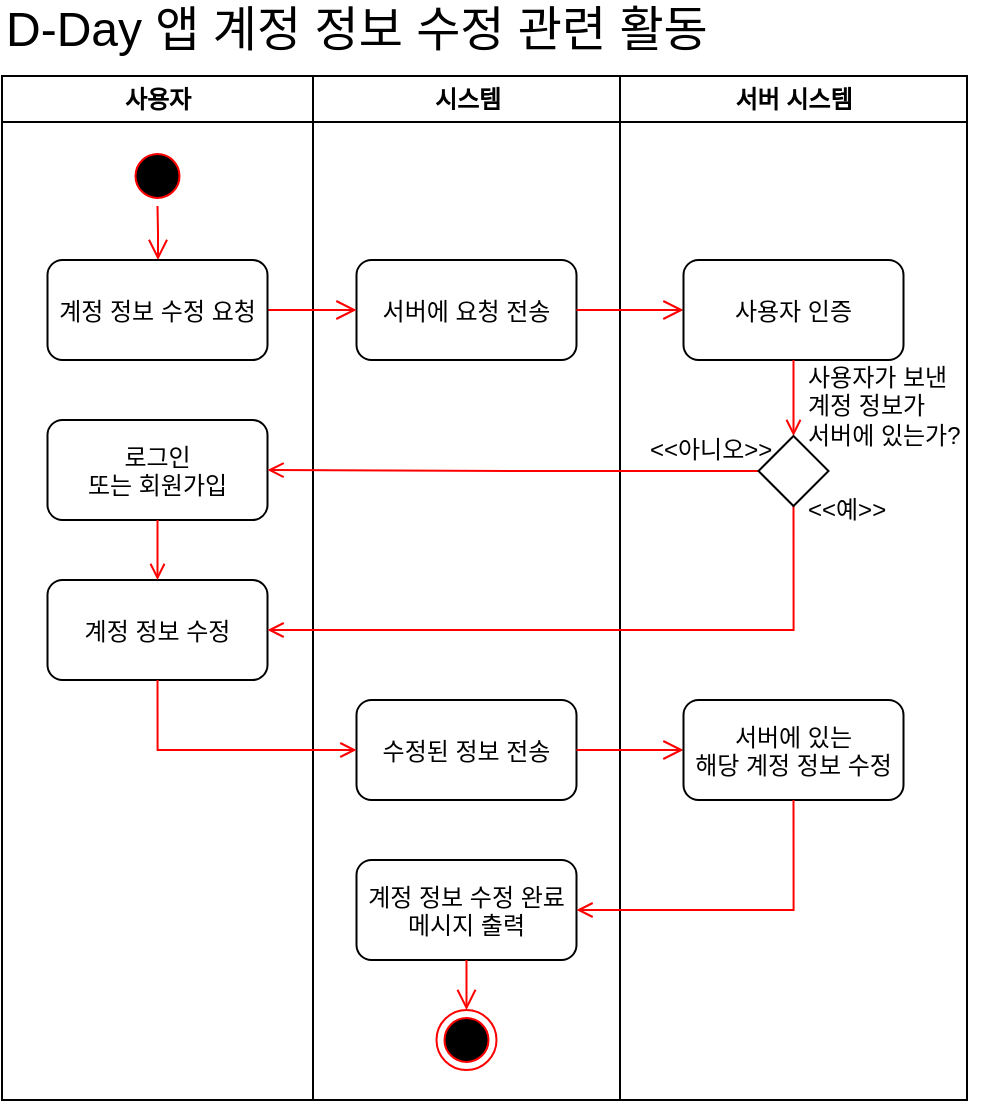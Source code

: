 <mxfile version="26.2.13">
  <diagram name="페이지-1" id="HnOk3otPxTWLIsypYAFh">
    <mxGraphModel dx="1215" dy="604" grid="1" gridSize="10" guides="1" tooltips="1" connect="1" arrows="1" fold="1" page="1" pageScale="1" pageWidth="827" pageHeight="1169" math="0" shadow="0">
      <root>
        <mxCell id="0" />
        <mxCell id="1" parent="0" />
        <mxCell id="muqeLboePYQVuT81V_I5-130" value="사용자" style="swimlane;whiteSpace=wrap;startSize=23;container=0;" vertex="1" parent="1">
          <mxGeometry x="101" y="118" width="155.5" height="512" as="geometry" />
        </mxCell>
        <mxCell id="muqeLboePYQVuT81V_I5-148" value="계정 정보 수정" style="rounded=1;" vertex="1" parent="muqeLboePYQVuT81V_I5-130">
          <mxGeometry x="22.75" y="252" width="110" height="50" as="geometry" />
        </mxCell>
        <mxCell id="muqeLboePYQVuT81V_I5-153" value="로그인&#xa;또는 회원가입" style="rounded=1;" vertex="1" parent="muqeLboePYQVuT81V_I5-130">
          <mxGeometry x="22.75" y="172" width="110" height="50" as="geometry" />
        </mxCell>
        <mxCell id="muqeLboePYQVuT81V_I5-156" value="" style="rounded=0;orthogonalLoop=1;jettySize=auto;html=1;endArrow=open;endFill=0;strokeColor=#FF0000;exitX=0.5;exitY=1;exitDx=0;exitDy=0;entryX=0.5;entryY=0;entryDx=0;entryDy=0;" edge="1" parent="muqeLboePYQVuT81V_I5-130" source="muqeLboePYQVuT81V_I5-153" target="muqeLboePYQVuT81V_I5-148">
          <mxGeometry relative="1" as="geometry">
            <mxPoint x="81" y="265" as="sourcePoint" />
            <mxPoint x="195.5" y="307" as="targetPoint" />
          </mxGeometry>
        </mxCell>
        <mxCell id="muqeLboePYQVuT81V_I5-134" value="시스템" style="swimlane;whiteSpace=wrap;container=0;" vertex="1" parent="1">
          <mxGeometry x="256.5" y="118" width="153.5" height="512" as="geometry" />
        </mxCell>
        <mxCell id="muqeLboePYQVuT81V_I5-135" value="서버에 요청 전송" style="rounded=1;" vertex="1" parent="muqeLboePYQVuT81V_I5-134">
          <mxGeometry x="21.75" y="92" width="110" height="50" as="geometry" />
        </mxCell>
        <mxCell id="muqeLboePYQVuT81V_I5-167" value="수정된 정보 전송" style="rounded=1;" vertex="1" parent="muqeLboePYQVuT81V_I5-134">
          <mxGeometry x="21.75" y="312" width="110" height="50" as="geometry" />
        </mxCell>
        <mxCell id="muqeLboePYQVuT81V_I5-171" value="" style="ellipse;shape=endState;fillColor=#000000;strokeColor=#ff0000" vertex="1" parent="muqeLboePYQVuT81V_I5-134">
          <mxGeometry x="61.75" y="467" width="30" height="30" as="geometry" />
        </mxCell>
        <mxCell id="muqeLboePYQVuT81V_I5-173" value="계정 정보 수정 완료&#xa;메시지 출력" style="rounded=1;" vertex="1" parent="muqeLboePYQVuT81V_I5-134">
          <mxGeometry x="21.75" y="392" width="110" height="50" as="geometry" />
        </mxCell>
        <mxCell id="muqeLboePYQVuT81V_I5-174" value="" style="edgeStyle=none;curved=1;rounded=0;orthogonalLoop=1;jettySize=auto;html=1;fontSize=12;startSize=8;endSize=8;strokeColor=#FF0000;endArrow=open;endFill=0;entryX=0.5;entryY=0;entryDx=0;entryDy=0;exitX=0.5;exitY=1;exitDx=0;exitDy=0;" edge="1" parent="muqeLboePYQVuT81V_I5-134" source="muqeLboePYQVuT81V_I5-173" target="muqeLboePYQVuT81V_I5-171">
          <mxGeometry relative="1" as="geometry">
            <mxPoint x="141.5" y="347" as="sourcePoint" />
            <mxPoint x="195.5" y="347" as="targetPoint" />
          </mxGeometry>
        </mxCell>
        <mxCell id="muqeLboePYQVuT81V_I5-146" value="D-Day 앱 계정 정보 수정 관련 활동" style="text;html=1;align=left;verticalAlign=middle;whiteSpace=wrap;rounded=0;fontSize=24;" vertex="1" parent="1">
          <mxGeometry x="101" y="80" width="385.5" height="30" as="geometry" />
        </mxCell>
        <mxCell id="muqeLboePYQVuT81V_I5-147" value="서버 시스템" style="swimlane;whiteSpace=wrap;startSize=23;container=0;" vertex="1" parent="1">
          <mxGeometry x="410" y="118" width="173.5" height="512" as="geometry" />
        </mxCell>
        <mxCell id="muqeLboePYQVuT81V_I5-162" value="" style="edgeStyle=none;curved=1;rounded=0;orthogonalLoop=1;jettySize=auto;html=1;fontSize=12;startSize=8;endSize=8;strokeColor=#FF0000;endArrow=open;endFill=0;entryX=0;entryY=0.5;entryDx=0;entryDy=0;" edge="1" parent="1" source="muqeLboePYQVuT81V_I5-133" target="muqeLboePYQVuT81V_I5-135">
          <mxGeometry relative="1" as="geometry" />
        </mxCell>
        <mxCell id="muqeLboePYQVuT81V_I5-163" value="" style="edgeStyle=none;curved=1;rounded=0;orthogonalLoop=1;jettySize=auto;html=1;fontSize=12;startSize=8;endSize=8;strokeColor=#FF0000;endArrow=open;endFill=0;entryX=0;entryY=0.5;entryDx=0;entryDy=0;exitX=1;exitY=0.5;exitDx=0;exitDy=0;" edge="1" parent="1" source="muqeLboePYQVuT81V_I5-135" target="muqeLboePYQVuT81V_I5-150">
          <mxGeometry relative="1" as="geometry">
            <mxPoint x="244" y="245" as="sourcePoint" />
            <mxPoint x="307" y="245" as="targetPoint" />
          </mxGeometry>
        </mxCell>
        <mxCell id="muqeLboePYQVuT81V_I5-154" value="" style="edgeStyle=orthogonalEdgeStyle;rounded=0;orthogonalLoop=1;jettySize=auto;html=1;endArrow=open;endFill=0;strokeColor=#FF0000;entryX=1;entryY=0.5;entryDx=0;entryDy=0;exitX=0;exitY=0.5;exitDx=0;exitDy=0;" edge="1" parent="1" source="muqeLboePYQVuT81V_I5-157" target="muqeLboePYQVuT81V_I5-153">
          <mxGeometry relative="1" as="geometry">
            <mxPoint x="405.5" y="245" as="sourcePoint" />
            <mxPoint x="594.5" y="270" as="targetPoint" />
          </mxGeometry>
        </mxCell>
        <mxCell id="muqeLboePYQVuT81V_I5-161" value="" style="endArrow=open;strokeColor=#FF0000;endFill=1;rounded=0;exitX=0.5;exitY=1;exitDx=0;exitDy=0;entryX=1;entryY=0.5;entryDx=0;entryDy=0;edgeStyle=orthogonalEdgeStyle;" edge="1" parent="1" source="muqeLboePYQVuT81V_I5-157" target="muqeLboePYQVuT81V_I5-148">
          <mxGeometry relative="1" as="geometry">
            <mxPoint x="621.5" y="270" as="sourcePoint" />
            <mxPoint x="621.5" y="308" as="targetPoint" />
          </mxGeometry>
        </mxCell>
        <mxCell id="muqeLboePYQVuT81V_I5-131" value="" style="ellipse;shape=startState;fillColor=#000000;strokeColor=#ff0000;" vertex="1" parent="1">
          <mxGeometry x="163.75" y="153" width="30" height="30" as="geometry" />
        </mxCell>
        <mxCell id="muqeLboePYQVuT81V_I5-132" value="" style="edgeStyle=elbowEdgeStyle;elbow=horizontal;verticalAlign=bottom;endArrow=open;endSize=8;strokeColor=#FF0000;endFill=1;rounded=0" edge="1" parent="1" source="muqeLboePYQVuT81V_I5-131" target="muqeLboePYQVuT81V_I5-133">
          <mxGeometry x="191" y="158" as="geometry">
            <mxPoint x="178.75" y="223" as="targetPoint" />
          </mxGeometry>
        </mxCell>
        <mxCell id="muqeLboePYQVuT81V_I5-133" value="계정 정보 수정 요청" style="rounded=1;" vertex="1" parent="1">
          <mxGeometry x="123.75" y="210" width="110" height="50" as="geometry" />
        </mxCell>
        <mxCell id="muqeLboePYQVuT81V_I5-168" value="" style="endArrow=open;strokeColor=#FF0000;endFill=1;rounded=0;exitX=0.5;exitY=1;exitDx=0;exitDy=0;entryX=0;entryY=0.5;entryDx=0;entryDy=0;edgeStyle=orthogonalEdgeStyle;" edge="1" parent="1" source="muqeLboePYQVuT81V_I5-148" target="muqeLboePYQVuT81V_I5-167">
          <mxGeometry relative="1" as="geometry">
            <mxPoint x="622" y="343" as="sourcePoint" />
            <mxPoint x="244" y="405" as="targetPoint" />
            <Array as="points">
              <mxPoint x="179" y="455" />
            </Array>
          </mxGeometry>
        </mxCell>
        <mxCell id="muqeLboePYQVuT81V_I5-170" value="" style="edgeStyle=none;curved=1;rounded=0;orthogonalLoop=1;jettySize=auto;html=1;fontSize=12;startSize=8;endSize=8;strokeColor=#FF0000;endArrow=open;endFill=0;entryX=0;entryY=0.5;entryDx=0;entryDy=0;exitX=1;exitY=0.5;exitDx=0;exitDy=0;" edge="1" parent="1" source="muqeLboePYQVuT81V_I5-167" target="muqeLboePYQVuT81V_I5-169">
          <mxGeometry relative="1" as="geometry">
            <mxPoint x="415" y="245" as="sourcePoint" />
            <mxPoint x="567" y="245" as="targetPoint" />
          </mxGeometry>
        </mxCell>
        <mxCell id="muqeLboePYQVuT81V_I5-169" value="서버에 있는&#xa;해당 계정 정보 수정" style="rounded=1;" vertex="1" parent="1">
          <mxGeometry x="441.75" y="430" width="110" height="50" as="geometry" />
        </mxCell>
        <mxCell id="muqeLboePYQVuT81V_I5-150" value="사용자 인증" style="rounded=1;" vertex="1" parent="1">
          <mxGeometry x="441.75" y="210" width="110" height="50" as="geometry" />
        </mxCell>
        <mxCell id="muqeLboePYQVuT81V_I5-151" value="&lt;div&gt;사용자가 보낸&lt;/div&gt;&lt;div&gt;계정 정보가&lt;/div&gt;&lt;div&gt;서버에 있는가?&lt;/div&gt;" style="text;html=1;align=left;verticalAlign=middle;whiteSpace=wrap;rounded=0;" vertex="1" parent="1">
          <mxGeometry x="502" y="268" width="90" height="30" as="geometry" />
        </mxCell>
        <mxCell id="muqeLboePYQVuT81V_I5-152" value="" style="endArrow=open;strokeColor=#FF0000;endFill=1;rounded=0;exitX=0.5;exitY=1;exitDx=0;exitDy=0;" edge="1" parent="1" source="muqeLboePYQVuT81V_I5-150" target="muqeLboePYQVuT81V_I5-157">
          <mxGeometry relative="1" as="geometry">
            <mxPoint x="60.5" y="315" as="sourcePoint" />
            <mxPoint x="60.5" y="365" as="targetPoint" />
            <Array as="points" />
          </mxGeometry>
        </mxCell>
        <mxCell id="muqeLboePYQVuT81V_I5-155" value="&amp;lt;&amp;lt;아니오&amp;gt;&amp;gt;" style="text;html=1;align=left;verticalAlign=middle;whiteSpace=wrap;rounded=0;" vertex="1" parent="1">
          <mxGeometry x="422.5" y="290" width="70" height="30" as="geometry" />
        </mxCell>
        <mxCell id="muqeLboePYQVuT81V_I5-157" value="" style="rhombus;whiteSpace=wrap;html=1;" vertex="1" parent="1">
          <mxGeometry x="479.25" y="298" width="35" height="35" as="geometry" />
        </mxCell>
        <mxCell id="muqeLboePYQVuT81V_I5-158" value="&amp;lt;&amp;lt;예&amp;gt;&amp;gt;" style="text;html=1;align=left;verticalAlign=middle;whiteSpace=wrap;rounded=0;" vertex="1" parent="1">
          <mxGeometry x="502" y="320" width="60" height="30" as="geometry" />
        </mxCell>
        <mxCell id="muqeLboePYQVuT81V_I5-172" value="" style="endArrow=open;strokeColor=#FF0000;endFill=1;rounded=0;exitX=0.5;exitY=1;exitDx=0;exitDy=0;entryX=1;entryY=0.5;entryDx=0;entryDy=0;edgeStyle=orthogonalEdgeStyle;" edge="1" parent="1" source="muqeLboePYQVuT81V_I5-169" target="muqeLboePYQVuT81V_I5-173">
          <mxGeometry relative="1" as="geometry">
            <mxPoint x="507" y="270" as="sourcePoint" />
            <mxPoint x="507" y="308" as="targetPoint" />
          </mxGeometry>
        </mxCell>
      </root>
    </mxGraphModel>
  </diagram>
</mxfile>
